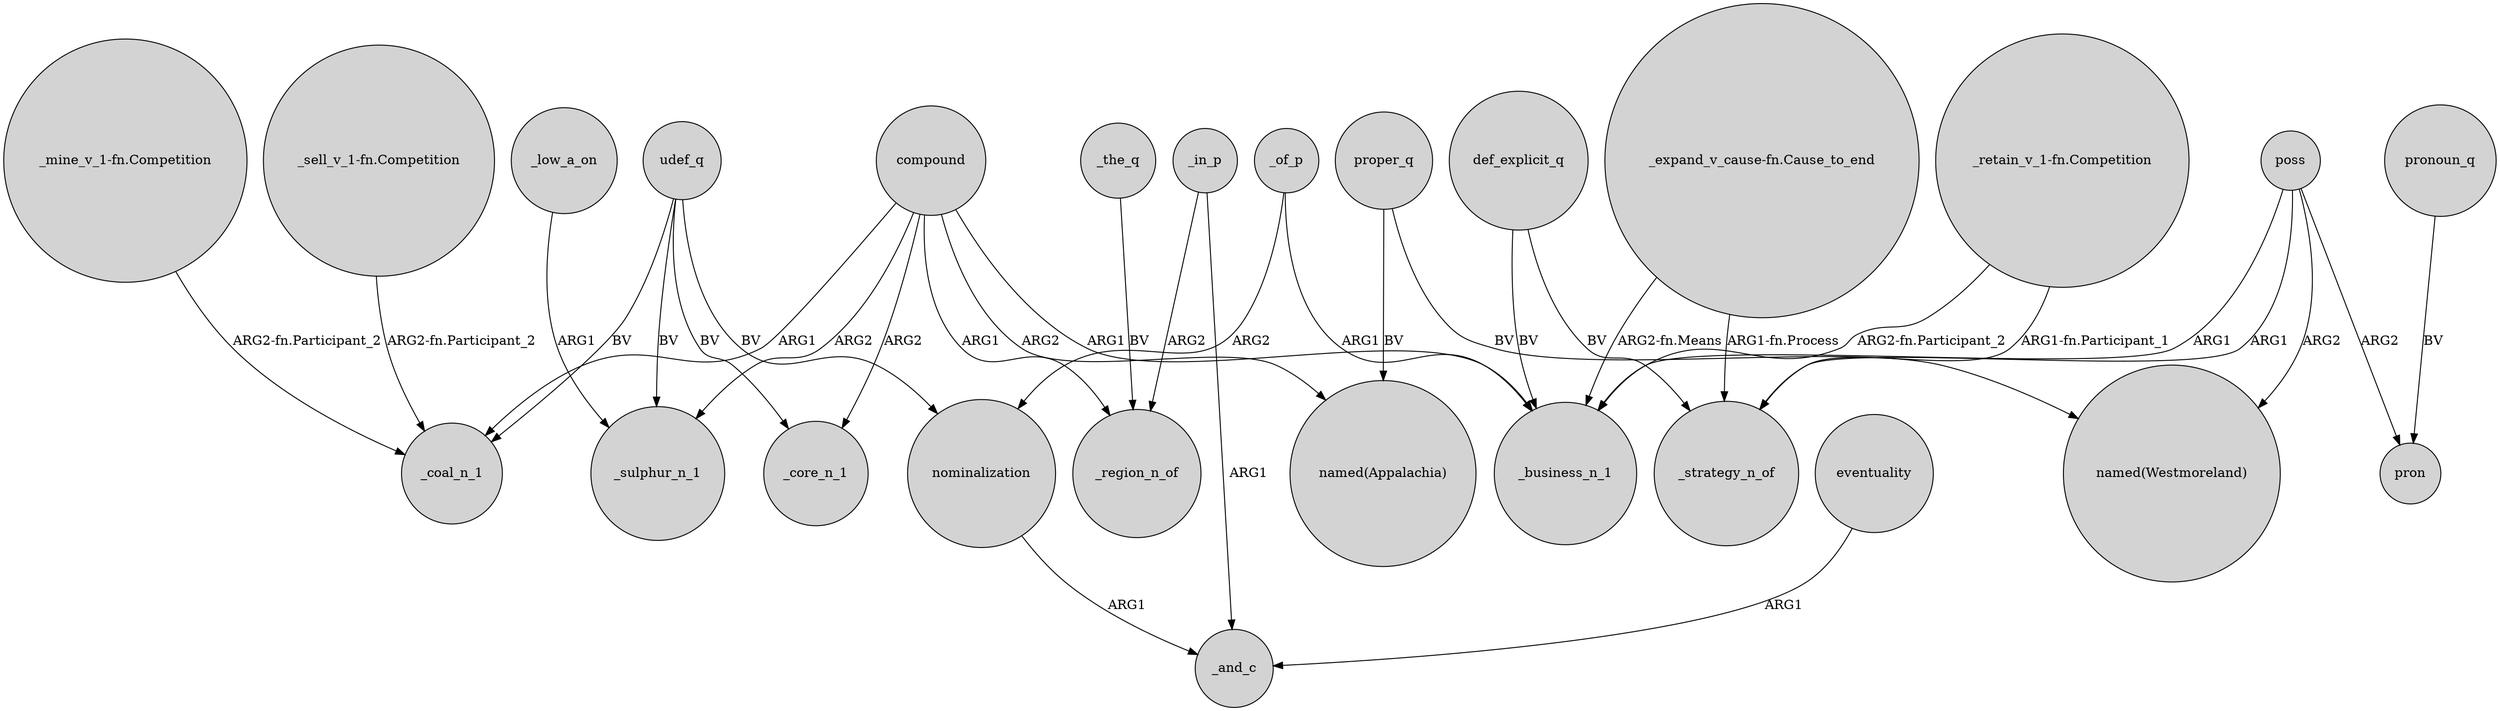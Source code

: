 digraph {
	node [shape=circle style=filled]
	def_explicit_q -> _business_n_1 [label=BV]
	compound -> _coal_n_1 [label=ARG1]
	_the_q -> _region_n_of [label=BV]
	poss -> _business_n_1 [label=ARG1]
	udef_q -> _coal_n_1 [label=BV]
	_in_p -> _and_c [label=ARG1]
	udef_q -> _sulphur_n_1 [label=BV]
	eventuality -> _and_c [label=ARG1]
	compound -> _core_n_1 [label=ARG2]
	compound -> "named(Appalachia)" [label=ARG2]
	udef_q -> nominalization [label=BV]
	_of_p -> _business_n_1 [label=ARG1]
	nominalization -> _and_c [label=ARG1]
	udef_q -> _core_n_1 [label=BV]
	"_expand_v_cause-fn.Cause_to_end" -> _strategy_n_of [label="ARG1-fn.Process"]
	pronoun_q -> pron [label=BV]
	_of_p -> nominalization [label=ARG2]
	poss -> pron [label=ARG2]
	compound -> _sulphur_n_1 [label=ARG2]
	def_explicit_q -> _strategy_n_of [label=BV]
	"_mine_v_1-fn.Competition" -> _coal_n_1 [label="ARG2-fn.Participant_2"]
	"_sell_v_1-fn.Competition" -> _coal_n_1 [label="ARG2-fn.Participant_2"]
	poss -> "named(Westmoreland)" [label=ARG2]
	proper_q -> "named(Westmoreland)" [label=BV]
	compound -> _region_n_of [label=ARG1]
	proper_q -> "named(Appalachia)" [label=BV]
	"_retain_v_1-fn.Competition" -> _strategy_n_of [label="ARG1-fn.Participant_1"]
	"_expand_v_cause-fn.Cause_to_end" -> _business_n_1 [label="ARG2-fn.Means"]
	"_retain_v_1-fn.Competition" -> _business_n_1 [label="ARG2-fn.Participant_2"]
	compound -> _business_n_1 [label=ARG1]
	_in_p -> _region_n_of [label=ARG2]
	poss -> _strategy_n_of [label=ARG1]
	_low_a_on -> _sulphur_n_1 [label=ARG1]
}
